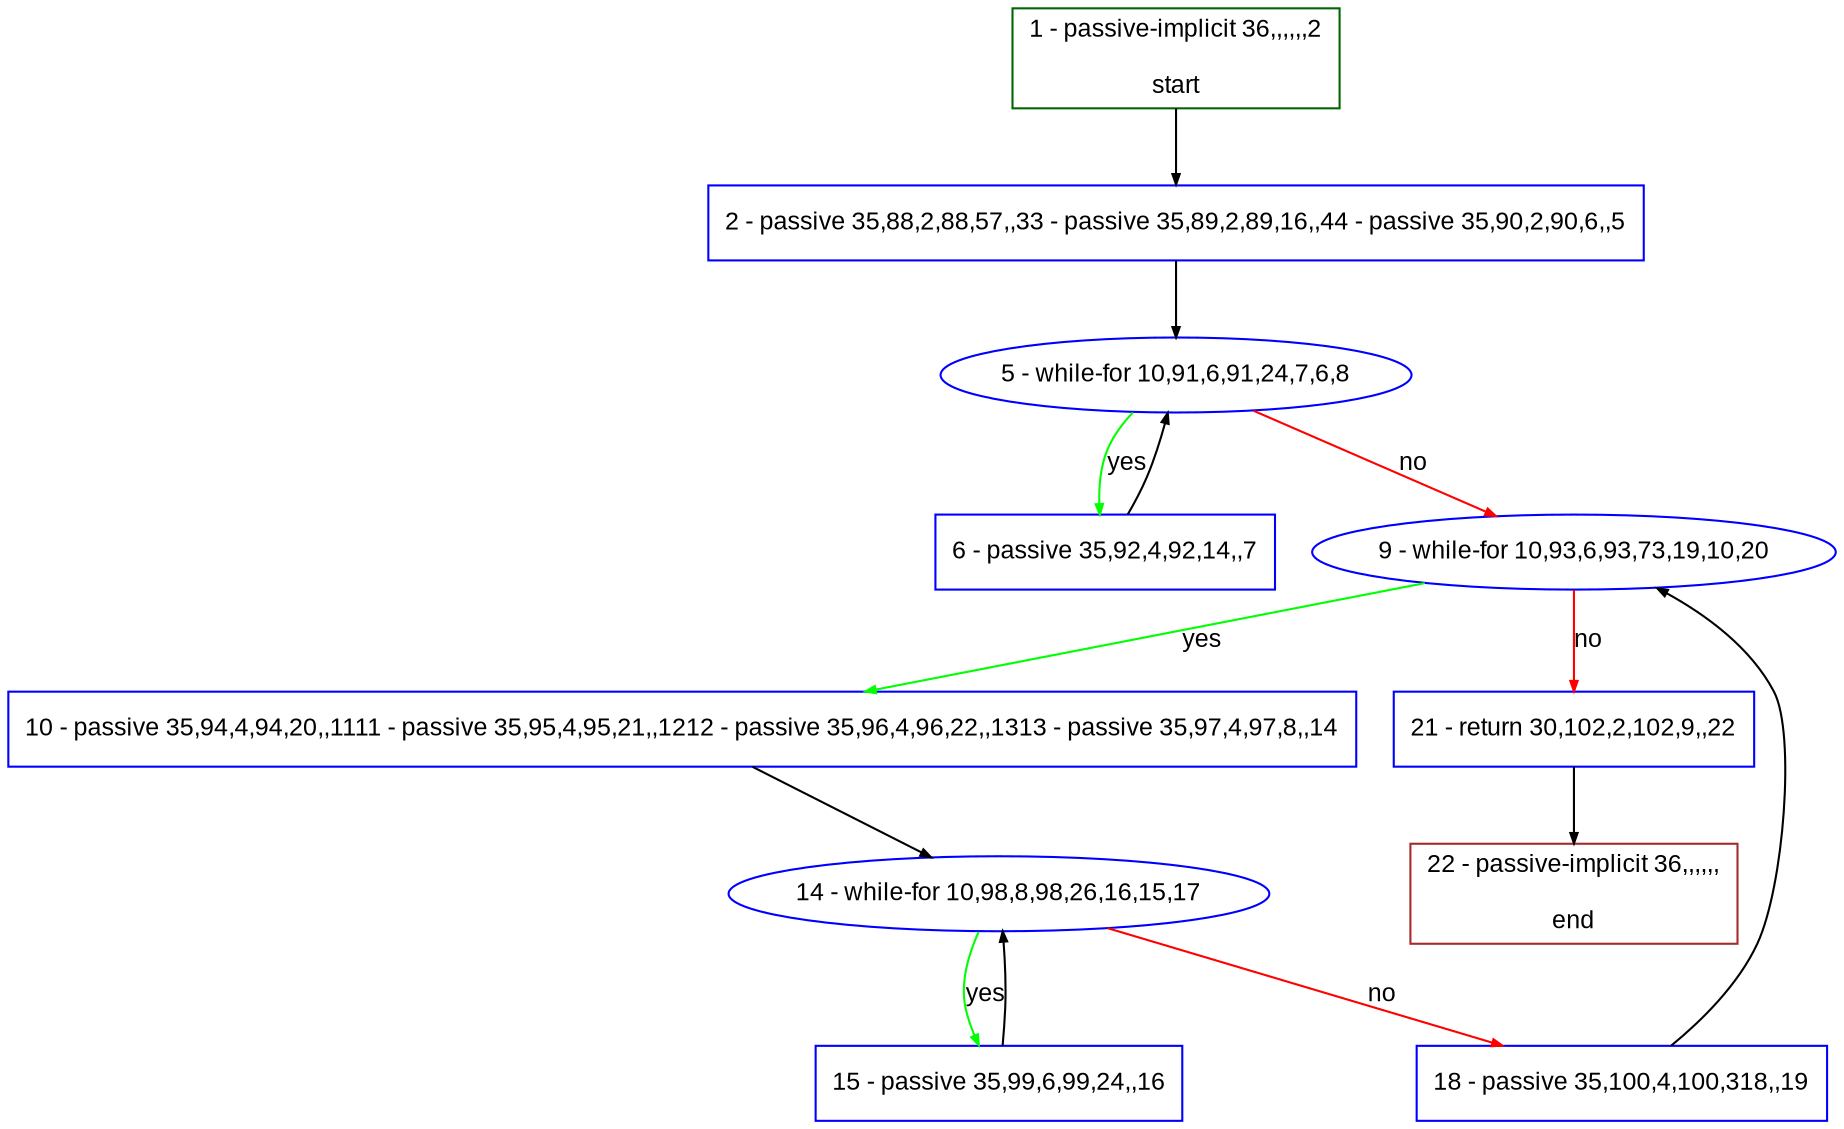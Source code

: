 digraph "" {
  graph [pack="true", label="", fontsize="12", packmode="clust", fontname="Arial", fillcolor="#FFFFCC", bgcolor="white", style="rounded,filled", compound="true"];
  node [node_initialized="no", label="", color="grey", fontsize="12", fillcolor="white", fontname="Arial", style="filled", shape="rectangle", compound="true", fixedsize="false"];
  edge [fontcolor="black", arrowhead="normal", arrowtail="none", arrowsize="0.5", ltail="", label="", color="black", fontsize="12", lhead="", fontname="Arial", dir="forward", compound="true"];
  __N1 [label="2 - passive 35,88,2,88,57,,33 - passive 35,89,2,89,16,,44 - passive 35,90,2,90,6,,5", color="#0000ff", fillcolor="#ffffff", style="filled", shape="box"];
  __N2 [label="1 - passive-implicit 36,,,,,,2\n\nstart", color="#006400", fillcolor="#ffffff", style="filled", shape="box"];
  __N3 [label="5 - while-for 10,91,6,91,24,7,6,8", color="#0000ff", fillcolor="#ffffff", style="filled", shape="oval"];
  __N4 [label="6 - passive 35,92,4,92,14,,7", color="#0000ff", fillcolor="#ffffff", style="filled", shape="box"];
  __N5 [label="9 - while-for 10,93,6,93,73,19,10,20", color="#0000ff", fillcolor="#ffffff", style="filled", shape="oval"];
  __N6 [label="10 - passive 35,94,4,94,20,,1111 - passive 35,95,4,95,21,,1212 - passive 35,96,4,96,22,,1313 - passive 35,97,4,97,8,,14", color="#0000ff", fillcolor="#ffffff", style="filled", shape="box"];
  __N7 [label="21 - return 30,102,2,102,9,,22", color="#0000ff", fillcolor="#ffffff", style="filled", shape="box"];
  __N8 [label="14 - while-for 10,98,8,98,26,16,15,17", color="#0000ff", fillcolor="#ffffff", style="filled", shape="oval"];
  __N9 [label="15 - passive 35,99,6,99,24,,16", color="#0000ff", fillcolor="#ffffff", style="filled", shape="box"];
  __N10 [label="18 - passive 35,100,4,100,318,,19", color="#0000ff", fillcolor="#ffffff", style="filled", shape="box"];
  __N11 [label="22 - passive-implicit 36,,,,,,\n\nend", color="#a52a2a", fillcolor="#ffffff", style="filled", shape="box"];
  __N2 -> __N1 [arrowhead="normal", arrowtail="none", color="#000000", label="", dir="forward"];
  __N1 -> __N3 [arrowhead="normal", arrowtail="none", color="#000000", label="", dir="forward"];
  __N3 -> __N4 [arrowhead="normal", arrowtail="none", color="#00ff00", label="yes", dir="forward"];
  __N4 -> __N3 [arrowhead="normal", arrowtail="none", color="#000000", label="", dir="forward"];
  __N3 -> __N5 [arrowhead="normal", arrowtail="none", color="#ff0000", label="no", dir="forward"];
  __N5 -> __N6 [arrowhead="normal", arrowtail="none", color="#00ff00", label="yes", dir="forward"];
  __N5 -> __N7 [arrowhead="normal", arrowtail="none", color="#ff0000", label="no", dir="forward"];
  __N6 -> __N8 [arrowhead="normal", arrowtail="none", color="#000000", label="", dir="forward"];
  __N8 -> __N9 [arrowhead="normal", arrowtail="none", color="#00ff00", label="yes", dir="forward"];
  __N9 -> __N8 [arrowhead="normal", arrowtail="none", color="#000000", label="", dir="forward"];
  __N8 -> __N10 [arrowhead="normal", arrowtail="none", color="#ff0000", label="no", dir="forward"];
  __N10 -> __N5 [arrowhead="normal", arrowtail="none", color="#000000", label="", dir="forward"];
  __N7 -> __N11 [arrowhead="normal", arrowtail="none", color="#000000", label="", dir="forward"];
}
